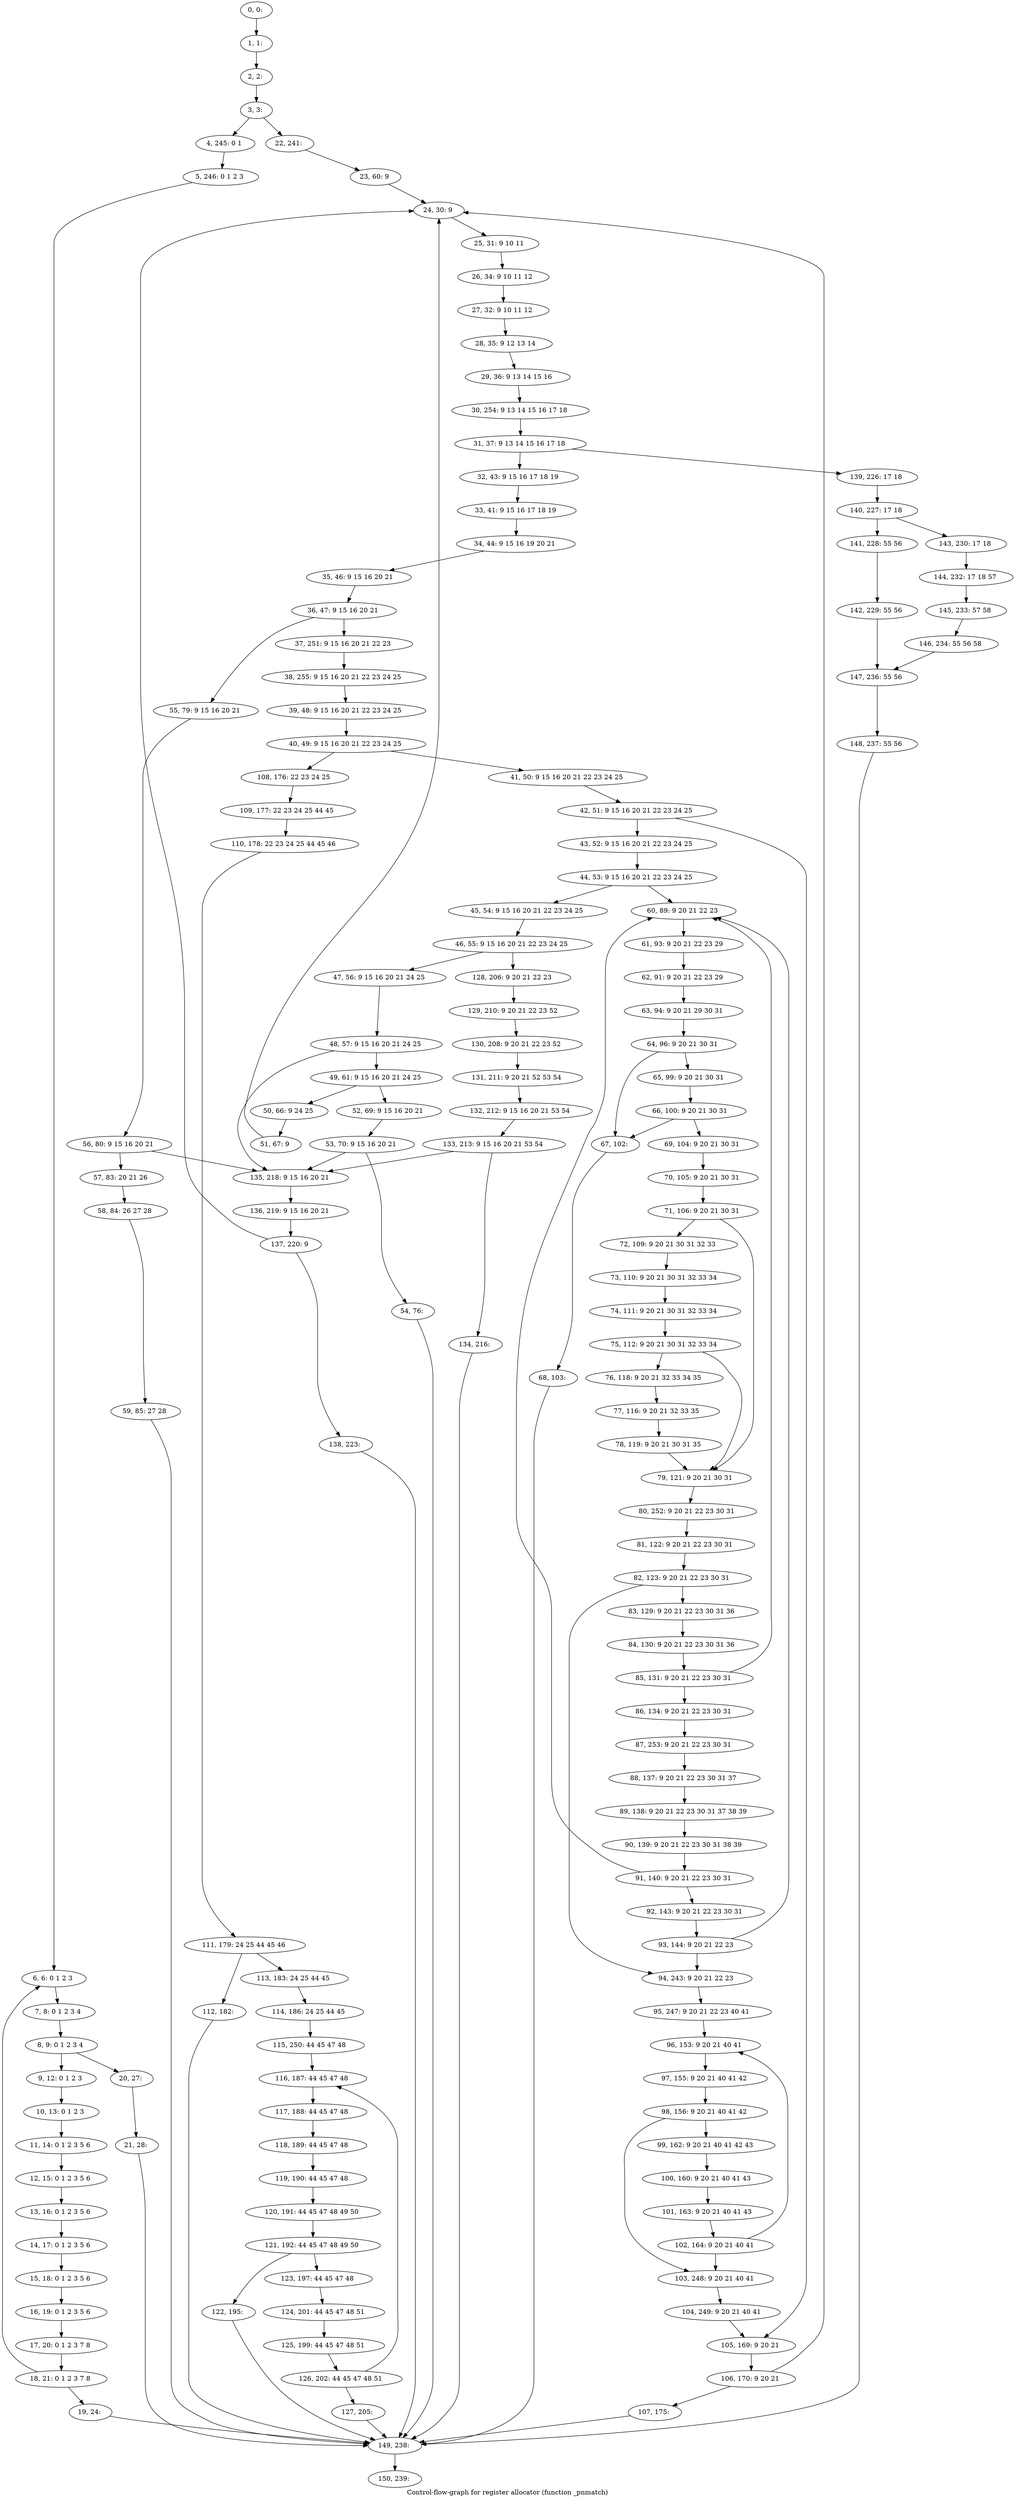 digraph G {
graph [label="Control-flow-graph for register allocator (function _pnmatch)"]
0[label="0, 0: "];
1[label="1, 1: "];
2[label="2, 2: "];
3[label="3, 3: "];
4[label="4, 245: 0 1 "];
5[label="5, 246: 0 1 2 3 "];
6[label="6, 6: 0 1 2 3 "];
7[label="7, 8: 0 1 2 3 4 "];
8[label="8, 9: 0 1 2 3 4 "];
9[label="9, 12: 0 1 2 3 "];
10[label="10, 13: 0 1 2 3 "];
11[label="11, 14: 0 1 2 3 5 6 "];
12[label="12, 15: 0 1 2 3 5 6 "];
13[label="13, 16: 0 1 2 3 5 6 "];
14[label="14, 17: 0 1 2 3 5 6 "];
15[label="15, 18: 0 1 2 3 5 6 "];
16[label="16, 19: 0 1 2 3 5 6 "];
17[label="17, 20: 0 1 2 3 7 8 "];
18[label="18, 21: 0 1 2 3 7 8 "];
19[label="19, 24: "];
20[label="20, 27: "];
21[label="21, 28: "];
22[label="22, 241: "];
23[label="23, 60: 9 "];
24[label="24, 30: 9 "];
25[label="25, 31: 9 10 11 "];
26[label="26, 34: 9 10 11 12 "];
27[label="27, 32: 9 10 11 12 "];
28[label="28, 35: 9 12 13 14 "];
29[label="29, 36: 9 13 14 15 16 "];
30[label="30, 254: 9 13 14 15 16 17 18 "];
31[label="31, 37: 9 13 14 15 16 17 18 "];
32[label="32, 43: 9 15 16 17 18 19 "];
33[label="33, 41: 9 15 16 17 18 19 "];
34[label="34, 44: 9 15 16 19 20 21 "];
35[label="35, 46: 9 15 16 20 21 "];
36[label="36, 47: 9 15 16 20 21 "];
37[label="37, 251: 9 15 16 20 21 22 23 "];
38[label="38, 255: 9 15 16 20 21 22 23 24 25 "];
39[label="39, 48: 9 15 16 20 21 22 23 24 25 "];
40[label="40, 49: 9 15 16 20 21 22 23 24 25 "];
41[label="41, 50: 9 15 16 20 21 22 23 24 25 "];
42[label="42, 51: 9 15 16 20 21 22 23 24 25 "];
43[label="43, 52: 9 15 16 20 21 22 23 24 25 "];
44[label="44, 53: 9 15 16 20 21 22 23 24 25 "];
45[label="45, 54: 9 15 16 20 21 22 23 24 25 "];
46[label="46, 55: 9 15 16 20 21 22 23 24 25 "];
47[label="47, 56: 9 15 16 20 21 24 25 "];
48[label="48, 57: 9 15 16 20 21 24 25 "];
49[label="49, 61: 9 15 16 20 21 24 25 "];
50[label="50, 66: 9 24 25 "];
51[label="51, 67: 9 "];
52[label="52, 69: 9 15 16 20 21 "];
53[label="53, 70: 9 15 16 20 21 "];
54[label="54, 76: "];
55[label="55, 79: 9 15 16 20 21 "];
56[label="56, 80: 9 15 16 20 21 "];
57[label="57, 83: 20 21 26 "];
58[label="58, 84: 26 27 28 "];
59[label="59, 85: 27 28 "];
60[label="60, 89: 9 20 21 22 23 "];
61[label="61, 93: 9 20 21 22 23 29 "];
62[label="62, 91: 9 20 21 22 23 29 "];
63[label="63, 94: 9 20 21 29 30 31 "];
64[label="64, 96: 9 20 21 30 31 "];
65[label="65, 99: 9 20 21 30 31 "];
66[label="66, 100: 9 20 21 30 31 "];
67[label="67, 102: "];
68[label="68, 103: "];
69[label="69, 104: 9 20 21 30 31 "];
70[label="70, 105: 9 20 21 30 31 "];
71[label="71, 106: 9 20 21 30 31 "];
72[label="72, 109: 9 20 21 30 31 32 33 "];
73[label="73, 110: 9 20 21 30 31 32 33 34 "];
74[label="74, 111: 9 20 21 30 31 32 33 34 "];
75[label="75, 112: 9 20 21 30 31 32 33 34 "];
76[label="76, 118: 9 20 21 32 33 34 35 "];
77[label="77, 116: 9 20 21 32 33 35 "];
78[label="78, 119: 9 20 21 30 31 35 "];
79[label="79, 121: 9 20 21 30 31 "];
80[label="80, 252: 9 20 21 22 23 30 31 "];
81[label="81, 122: 9 20 21 22 23 30 31 "];
82[label="82, 123: 9 20 21 22 23 30 31 "];
83[label="83, 129: 9 20 21 22 23 30 31 36 "];
84[label="84, 130: 9 20 21 22 23 30 31 36 "];
85[label="85, 131: 9 20 21 22 23 30 31 "];
86[label="86, 134: 9 20 21 22 23 30 31 "];
87[label="87, 253: 9 20 21 22 23 30 31 "];
88[label="88, 137: 9 20 21 22 23 30 31 37 "];
89[label="89, 138: 9 20 21 22 23 30 31 37 38 39 "];
90[label="90, 139: 9 20 21 22 23 30 31 38 39 "];
91[label="91, 140: 9 20 21 22 23 30 31 "];
92[label="92, 143: 9 20 21 22 23 30 31 "];
93[label="93, 144: 9 20 21 22 23 "];
94[label="94, 243: 9 20 21 22 23 "];
95[label="95, 247: 9 20 21 22 23 40 41 "];
96[label="96, 153: 9 20 21 40 41 "];
97[label="97, 155: 9 20 21 40 41 42 "];
98[label="98, 156: 9 20 21 40 41 42 "];
99[label="99, 162: 9 20 21 40 41 42 43 "];
100[label="100, 160: 9 20 21 40 41 43 "];
101[label="101, 163: 9 20 21 40 41 43 "];
102[label="102, 164: 9 20 21 40 41 "];
103[label="103, 248: 9 20 21 40 41 "];
104[label="104, 249: 9 20 21 40 41 "];
105[label="105, 169: 9 20 21 "];
106[label="106, 170: 9 20 21 "];
107[label="107, 175: "];
108[label="108, 176: 22 23 24 25 "];
109[label="109, 177: 22 23 24 25 44 45 "];
110[label="110, 178: 22 23 24 25 44 45 46 "];
111[label="111, 179: 24 25 44 45 46 "];
112[label="112, 182: "];
113[label="113, 183: 24 25 44 45 "];
114[label="114, 186: 24 25 44 45 "];
115[label="115, 250: 44 45 47 48 "];
116[label="116, 187: 44 45 47 48 "];
117[label="117, 188: 44 45 47 48 "];
118[label="118, 189: 44 45 47 48 "];
119[label="119, 190: 44 45 47 48 "];
120[label="120, 191: 44 45 47 48 49 50 "];
121[label="121, 192: 44 45 47 48 49 50 "];
122[label="122, 195: "];
123[label="123, 197: 44 45 47 48 "];
124[label="124, 201: 44 45 47 48 51 "];
125[label="125, 199: 44 45 47 48 51 "];
126[label="126, 202: 44 45 47 48 51 "];
127[label="127, 205: "];
128[label="128, 206: 9 20 21 22 23 "];
129[label="129, 210: 9 20 21 22 23 52 "];
130[label="130, 208: 9 20 21 22 23 52 "];
131[label="131, 211: 9 20 21 52 53 54 "];
132[label="132, 212: 9 15 16 20 21 53 54 "];
133[label="133, 213: 9 15 16 20 21 53 54 "];
134[label="134, 216: "];
135[label="135, 218: 9 15 16 20 21 "];
136[label="136, 219: 9 15 16 20 21 "];
137[label="137, 220: 9 "];
138[label="138, 223: "];
139[label="139, 226: 17 18 "];
140[label="140, 227: 17 18 "];
141[label="141, 228: 55 56 "];
142[label="142, 229: 55 56 "];
143[label="143, 230: 17 18 "];
144[label="144, 232: 17 18 57 "];
145[label="145, 233: 57 58 "];
146[label="146, 234: 55 56 58 "];
147[label="147, 236: 55 56 "];
148[label="148, 237: 55 56 "];
149[label="149, 238: "];
150[label="150, 239: "];
0->1 ;
1->2 ;
2->3 ;
3->4 ;
3->22 ;
4->5 ;
5->6 ;
6->7 ;
7->8 ;
8->9 ;
8->20 ;
9->10 ;
10->11 ;
11->12 ;
12->13 ;
13->14 ;
14->15 ;
15->16 ;
16->17 ;
17->18 ;
18->19 ;
18->6 ;
19->149 ;
20->21 ;
21->149 ;
22->23 ;
23->24 ;
24->25 ;
25->26 ;
26->27 ;
27->28 ;
28->29 ;
29->30 ;
30->31 ;
31->32 ;
31->139 ;
32->33 ;
33->34 ;
34->35 ;
35->36 ;
36->37 ;
36->55 ;
37->38 ;
38->39 ;
39->40 ;
40->41 ;
40->108 ;
41->42 ;
42->43 ;
42->105 ;
43->44 ;
44->45 ;
44->60 ;
45->46 ;
46->47 ;
46->128 ;
47->48 ;
48->49 ;
48->135 ;
49->50 ;
49->52 ;
50->51 ;
51->24 ;
52->53 ;
53->54 ;
53->135 ;
54->149 ;
55->56 ;
56->57 ;
56->135 ;
57->58 ;
58->59 ;
59->149 ;
60->61 ;
61->62 ;
62->63 ;
63->64 ;
64->65 ;
64->67 ;
65->66 ;
66->67 ;
66->69 ;
67->68 ;
68->149 ;
69->70 ;
70->71 ;
71->72 ;
71->79 ;
72->73 ;
73->74 ;
74->75 ;
75->76 ;
75->79 ;
76->77 ;
77->78 ;
78->79 ;
79->80 ;
80->81 ;
81->82 ;
82->83 ;
82->94 ;
83->84 ;
84->85 ;
85->86 ;
85->60 ;
86->87 ;
87->88 ;
88->89 ;
89->90 ;
90->91 ;
91->92 ;
91->60 ;
92->93 ;
93->94 ;
93->60 ;
94->95 ;
95->96 ;
96->97 ;
97->98 ;
98->99 ;
98->103 ;
99->100 ;
100->101 ;
101->102 ;
102->103 ;
102->96 ;
103->104 ;
104->105 ;
105->106 ;
106->107 ;
106->24 ;
107->149 ;
108->109 ;
109->110 ;
110->111 ;
111->112 ;
111->113 ;
112->149 ;
113->114 ;
114->115 ;
115->116 ;
116->117 ;
117->118 ;
118->119 ;
119->120 ;
120->121 ;
121->122 ;
121->123 ;
122->149 ;
123->124 ;
124->125 ;
125->126 ;
126->127 ;
126->116 ;
127->149 ;
128->129 ;
129->130 ;
130->131 ;
131->132 ;
132->133 ;
133->134 ;
133->135 ;
134->149 ;
135->136 ;
136->137 ;
137->138 ;
137->24 ;
138->149 ;
139->140 ;
140->141 ;
140->143 ;
141->142 ;
142->147 ;
143->144 ;
144->145 ;
145->146 ;
146->147 ;
147->148 ;
148->149 ;
149->150 ;
}
